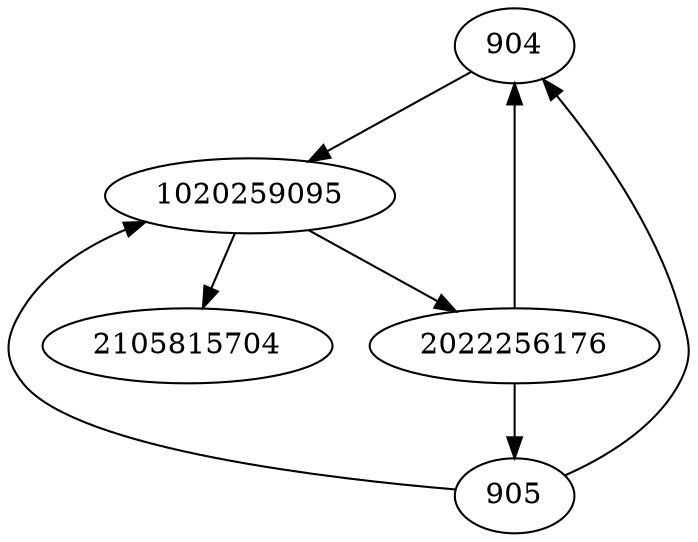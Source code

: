 strict digraph  {
904;
905;
2022256176;
1020259095;
2105815704;
904 -> 1020259095;
905 -> 904;
905 -> 1020259095;
2022256176 -> 904;
2022256176 -> 905;
1020259095 -> 2105815704;
1020259095 -> 2022256176;
}
